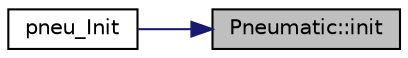 digraph "Pneumatic::init"
{
 // INTERACTIVE_SVG=YES
 // LATEX_PDF_SIZE
  edge [fontname="Helvetica",fontsize="10",labelfontname="Helvetica",labelfontsize="10"];
  node [fontname="Helvetica",fontsize="10",shape=record];
  rankdir="RL";
  Node3 [label="Pneumatic::init",height=0.2,width=0.4,color="black", fillcolor="grey75", style="filled", fontcolor="black",tooltip=" "];
  Node3 -> Node4 [dir="back",color="midnightblue",fontsize="10",style="solid",fontname="Helvetica"];
  Node4 [label="pneu_Init",height=0.2,width=0.4,color="black", fillcolor="white", style="filled",URL="$pneumatic_8cpp.html#a9676b0aa9fbd995c687d6ed61e693012",tooltip=" "];
}
